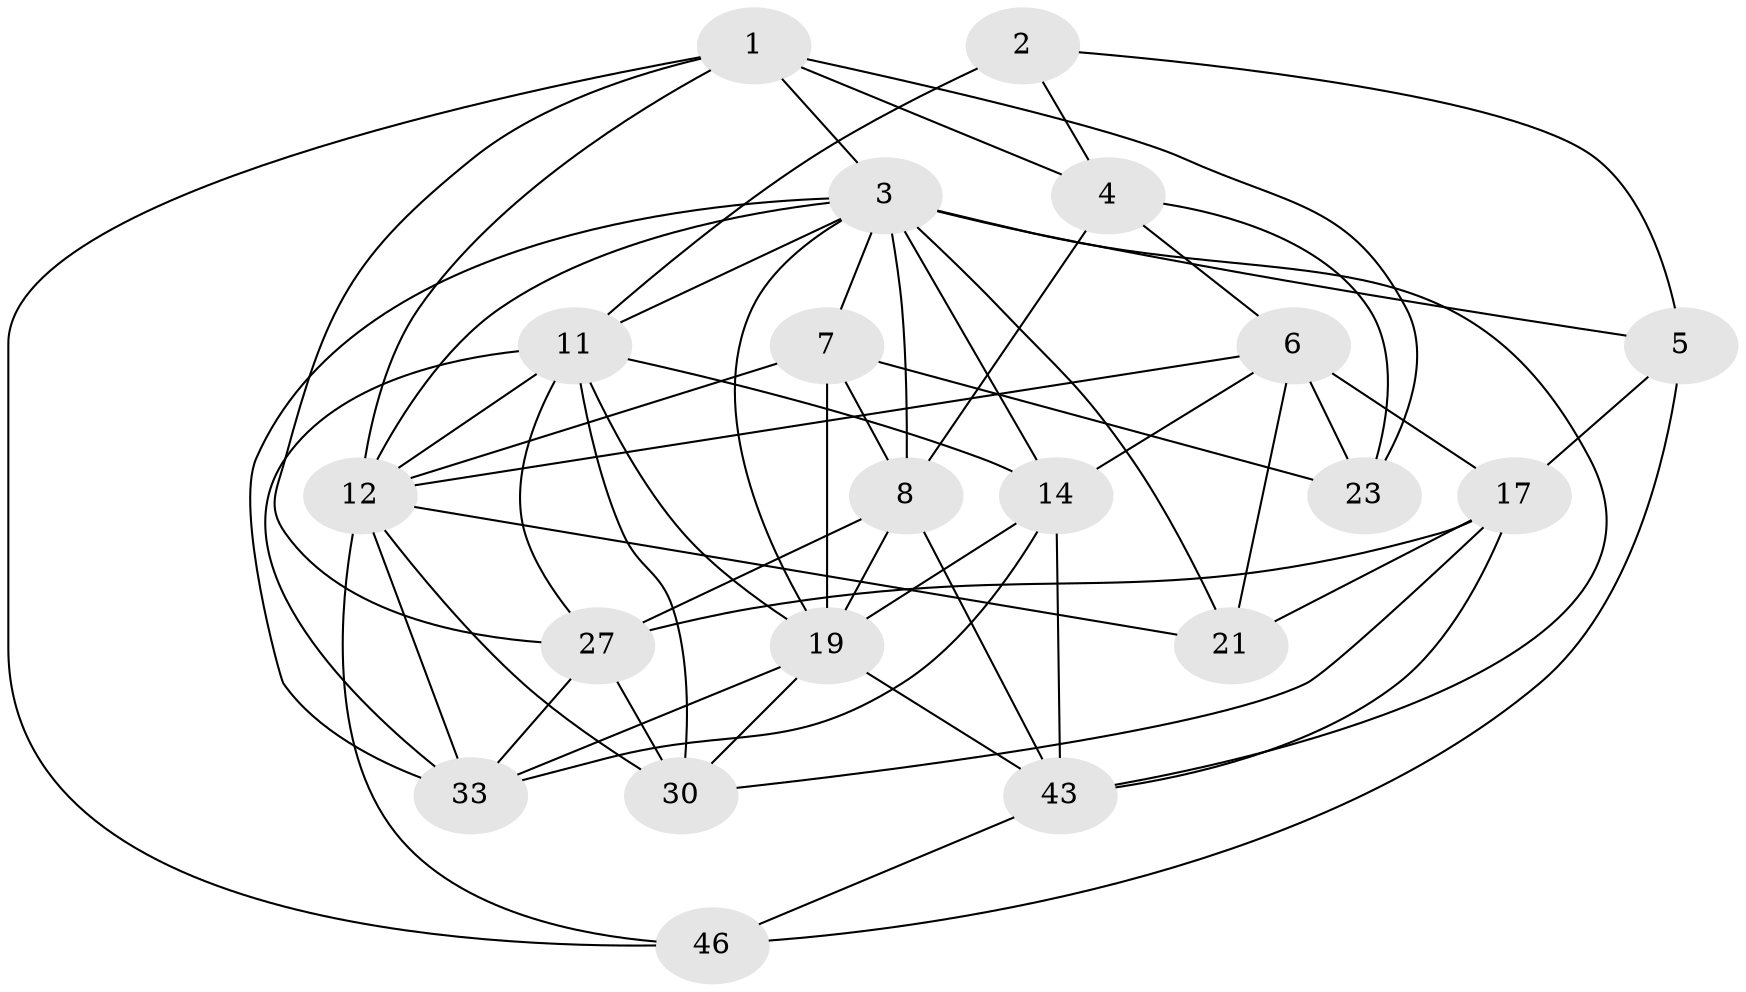 // original degree distribution, {4: 1.0}
// Generated by graph-tools (version 1.1) at 2025/20/03/04/25 18:20:40]
// undirected, 20 vertices, 59 edges
graph export_dot {
graph [start="1"]
  node [color=gray90,style=filled];
  1 [super="+38+9"];
  2;
  3 [super="+20+22"];
  4 [super="+26"];
  5;
  6 [super="+35"];
  7 [super="+31"];
  8 [super="+10"];
  11 [super="+24+15+18"];
  12 [super="+34+29+13"];
  14 [super="+25+36"];
  17 [super="+32+28"];
  19 [super="+40+45"];
  21;
  23;
  27 [super="+39"];
  30 [super="+51"];
  33 [super="+44"];
  43 [super="+50"];
  46;
  1 -- 27 [weight=2];
  1 -- 23;
  1 -- 3;
  1 -- 4 [weight=2];
  1 -- 12;
  1 -- 46;
  2 -- 5;
  2 -- 4;
  2 -- 11 [weight=2];
  3 -- 14 [weight=2];
  3 -- 5;
  3 -- 7;
  3 -- 8;
  3 -- 12;
  3 -- 21;
  3 -- 11;
  3 -- 43;
  3 -- 19;
  3 -- 33;
  4 -- 8;
  4 -- 23;
  4 -- 6;
  5 -- 46;
  5 -- 17;
  6 -- 21;
  6 -- 12;
  6 -- 17;
  6 -- 23;
  6 -- 14;
  7 -- 12;
  7 -- 19;
  7 -- 23;
  7 -- 8 [weight=2];
  8 -- 27 [weight=2];
  8 -- 43;
  8 -- 19;
  11 -- 12 [weight=3];
  11 -- 33;
  11 -- 14 [weight=2];
  11 -- 30;
  11 -- 27;
  11 -- 19;
  12 -- 46;
  12 -- 30 [weight=2];
  12 -- 33;
  12 -- 21;
  14 -- 33;
  14 -- 43;
  14 -- 19;
  17 -- 27;
  17 -- 30;
  17 -- 43;
  17 -- 21;
  19 -- 43;
  19 -- 30;
  19 -- 33;
  27 -- 30;
  27 -- 33;
  43 -- 46;
}
